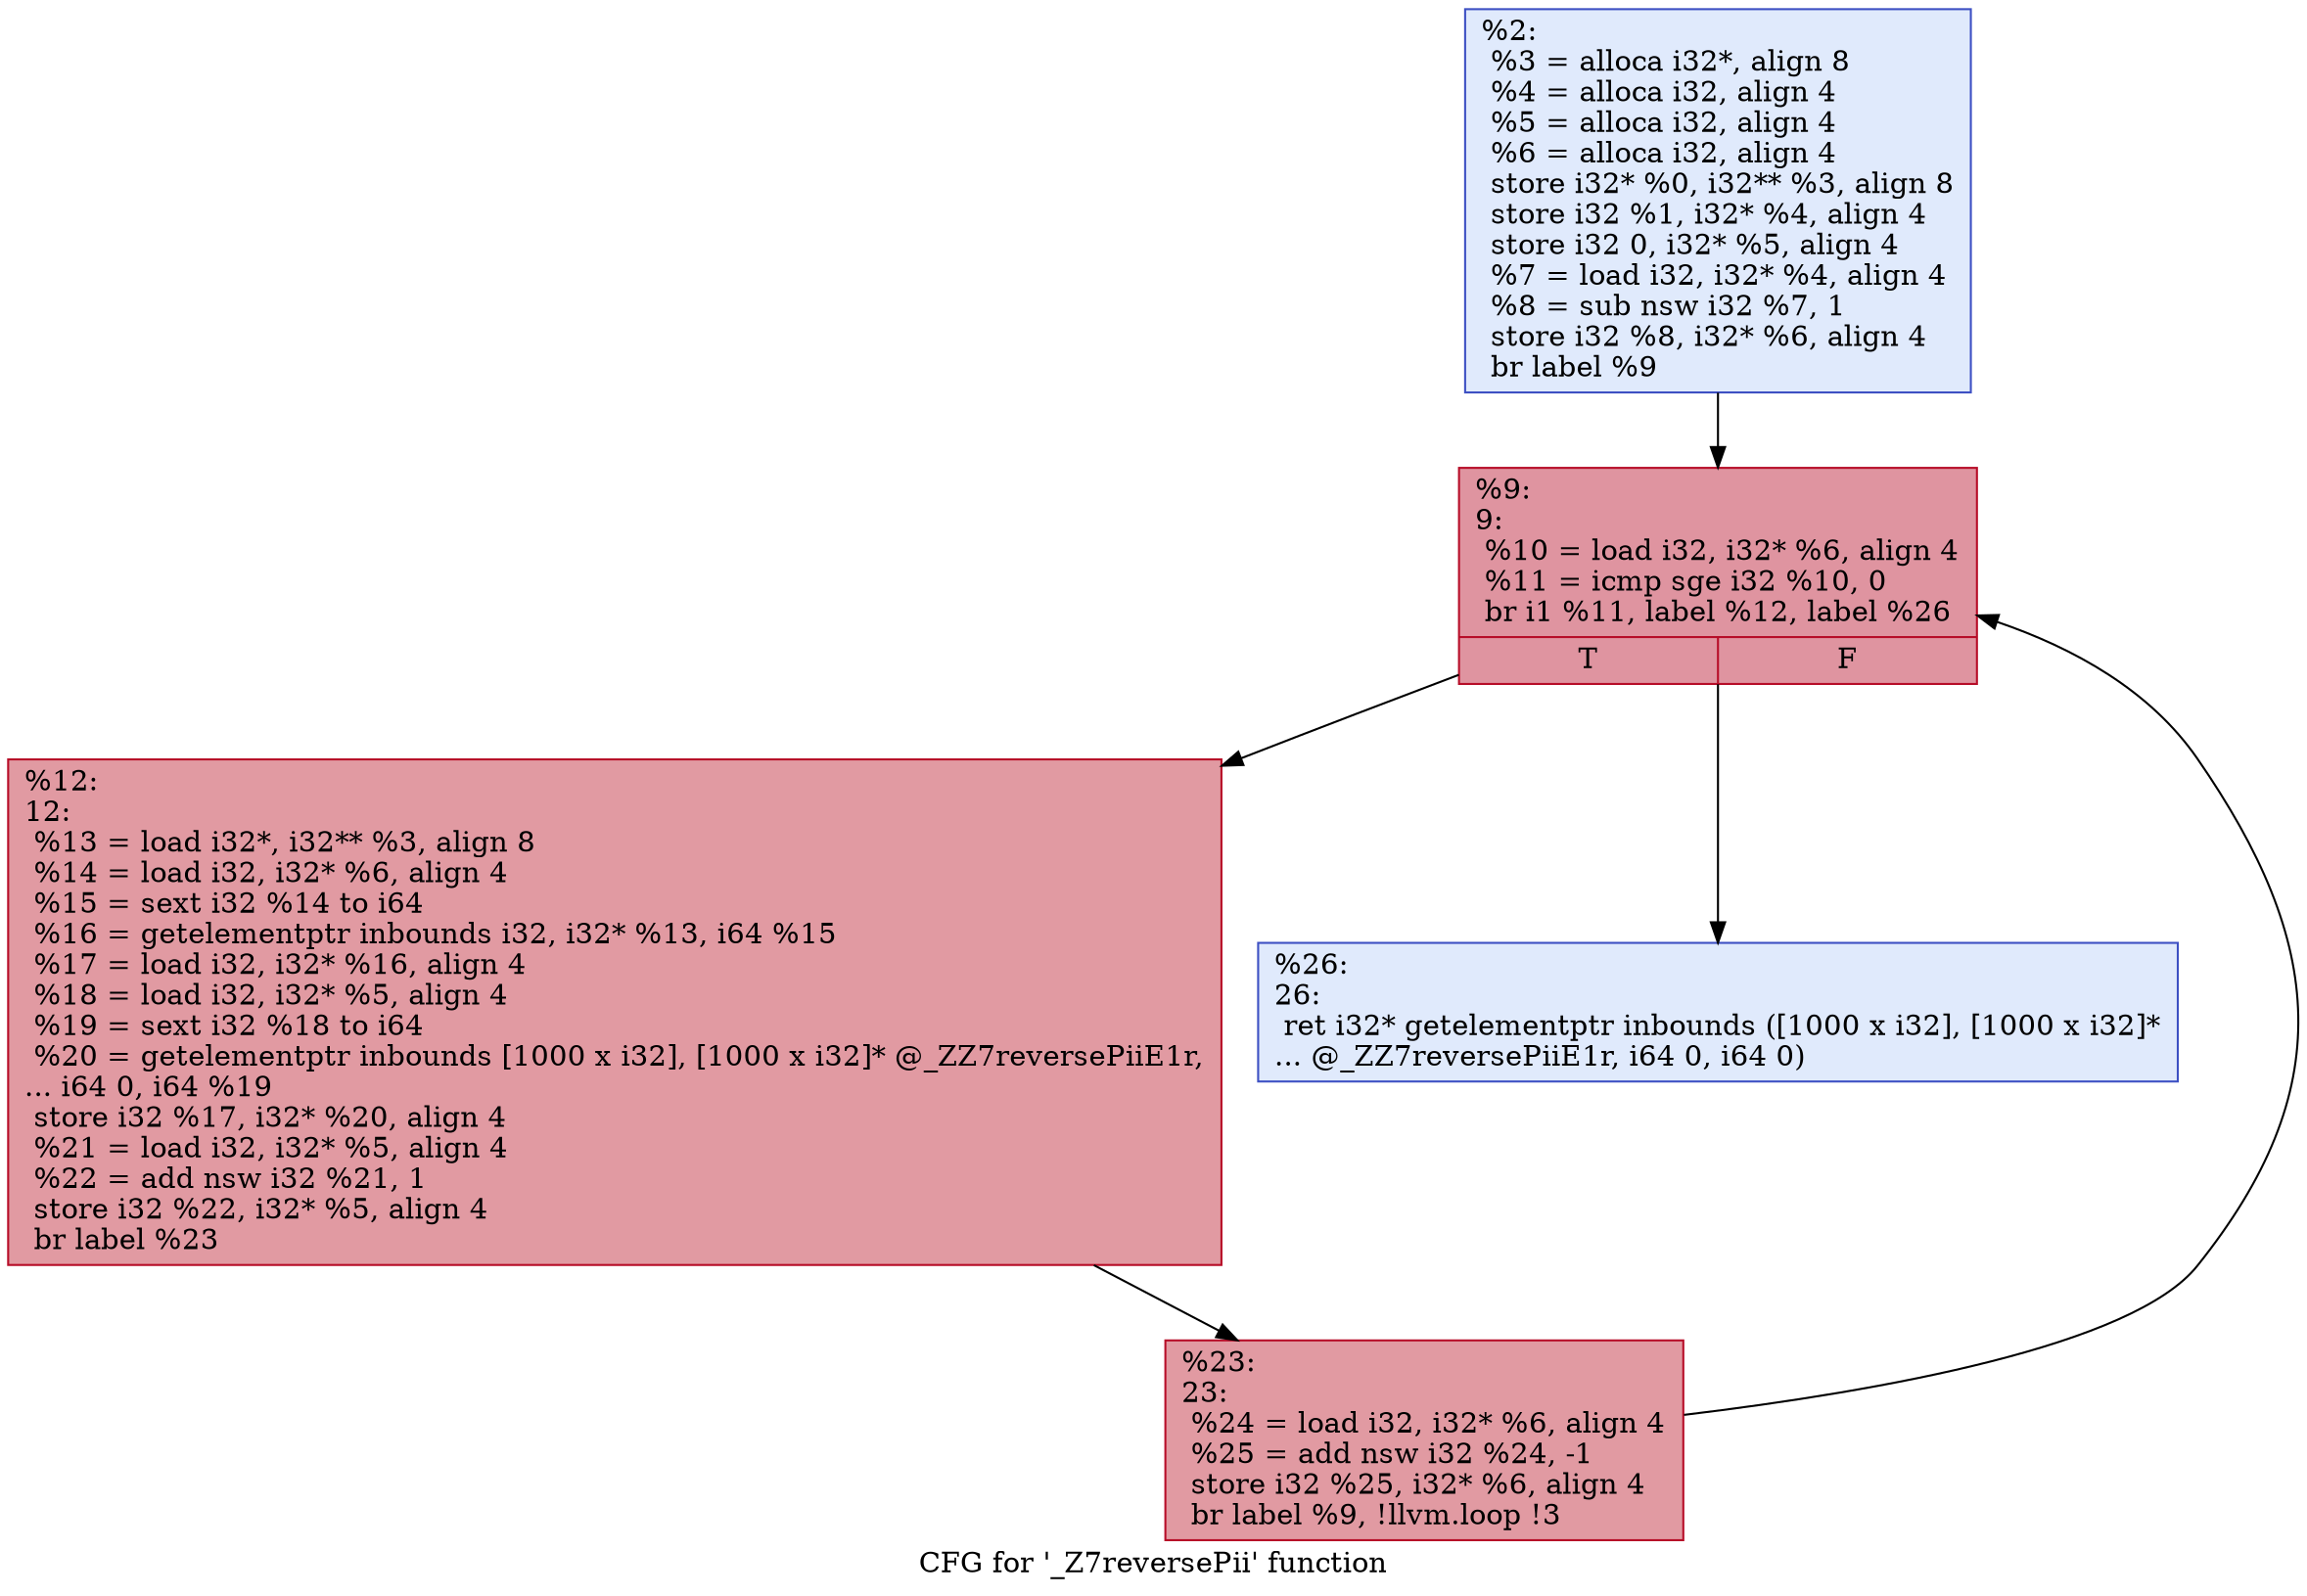 digraph "CFG for '_Z7reversePii' function" {
	label="CFG for '_Z7reversePii' function";

	1 [shape=record,color="#3d50c3ff", style=filled, fillcolor="#b9d0f970",label="{%2:\l  %3 = alloca i32*, align 8\l  %4 = alloca i32, align 4\l  %5 = alloca i32, align 4\l  %6 = alloca i32, align 4\l  store i32* %0, i32** %3, align 8\l  store i32 %1, i32* %4, align 4\l  store i32 0, i32* %5, align 4\l  %7 = load i32, i32* %4, align 4\l  %8 = sub nsw i32 %7, 1\l  store i32 %8, i32* %6, align 4\l  br label %9\l}"];
	1 -> 2;
	2 [shape=record,color="#b70d28ff", style=filled, fillcolor="#b70d2870",label="{%9:\l9:                                                \l  %10 = load i32, i32* %6, align 4\l  %11 = icmp sge i32 %10, 0\l  br i1 %11, label %12, label %26\l|{<s0>T|<s1>F}}"];
	2 -> 3;
	2 -> 4;
	3 [shape=record,color="#b70d28ff", style=filled, fillcolor="#bb1b2c70",label="{%12:\l12:                                               \l  %13 = load i32*, i32** %3, align 8\l  %14 = load i32, i32* %6, align 4\l  %15 = sext i32 %14 to i64\l  %16 = getelementptr inbounds i32, i32* %13, i64 %15\l  %17 = load i32, i32* %16, align 4\l  %18 = load i32, i32* %5, align 4\l  %19 = sext i32 %18 to i64\l  %20 = getelementptr inbounds [1000 x i32], [1000 x i32]* @_ZZ7reversePiiE1r,\l... i64 0, i64 %19\l  store i32 %17, i32* %20, align 4\l  %21 = load i32, i32* %5, align 4\l  %22 = add nsw i32 %21, 1\l  store i32 %22, i32* %5, align 4\l  br label %23\l}"];
	3 -> 5;
	5 [shape=record,color="#b70d28ff", style=filled, fillcolor="#bb1b2c70",label="{%23:\l23:                                               \l  %24 = load i32, i32* %6, align 4\l  %25 = add nsw i32 %24, -1\l  store i32 %25, i32* %6, align 4\l  br label %9, !llvm.loop !3\l}"];
	5 -> 2;
	4 [shape=record,color="#3d50c3ff", style=filled, fillcolor="#b9d0f970",label="{%26:\l26:                                               \l  ret i32* getelementptr inbounds ([1000 x i32], [1000 x i32]*\l... @_ZZ7reversePiiE1r, i64 0, i64 0)\l}"];
}
